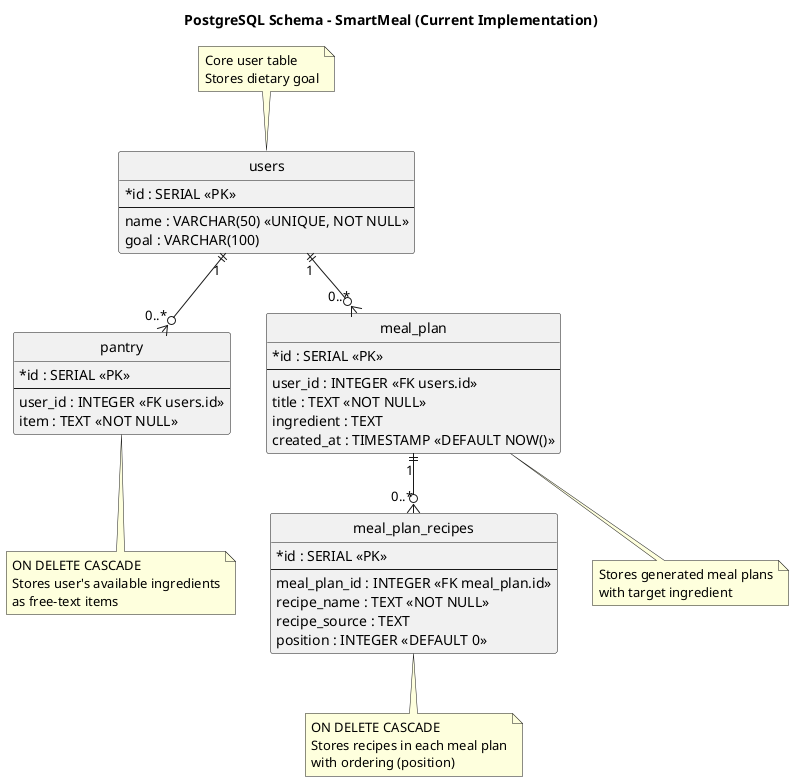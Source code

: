 @startuml PostgreSQL_Current
title PostgreSQL Schema - SmartMeal (Current Implementation)
hide circle
skinparam classAttributeIconSize 0

entity users {
  * id : SERIAL <<PK>>
  --
  name : VARCHAR(50) <<UNIQUE, NOT NULL>>
  goal : VARCHAR(100)
}

entity pantry {
  * id : SERIAL <<PK>>
  --
  user_id : INTEGER <<FK users.id>>
  item : TEXT <<NOT NULL>>
}

entity meal_plan {
  * id : SERIAL <<PK>>
  --
  user_id : INTEGER <<FK users.id>>
  title : TEXT <<NOT NULL>>
  ingredient : TEXT
  created_at : TIMESTAMP <<DEFAULT NOW()>>
}

entity meal_plan_recipes {
  * id : SERIAL <<PK>>
  --
  meal_plan_id : INTEGER <<FK meal_plan.id>>
  recipe_name : TEXT <<NOT NULL>>
  recipe_source : TEXT
  position : INTEGER <<DEFAULT 0>>
}

users "1" ||--o{ "0..*" pantry
users "1" ||--o{ "0..*" meal_plan
meal_plan "1" ||--o{ "0..*" meal_plan_recipes

note bottom of pantry
ON DELETE CASCADE
Stores user's available ingredients
as free-text items
end note

note bottom of meal_plan
Stores generated meal plans
with target ingredient
end note

note bottom of meal_plan_recipes
ON DELETE CASCADE
Stores recipes in each meal plan
with ordering (position)
end note

note top of users
Core user table
Stores dietary goal
end note

@enduml
